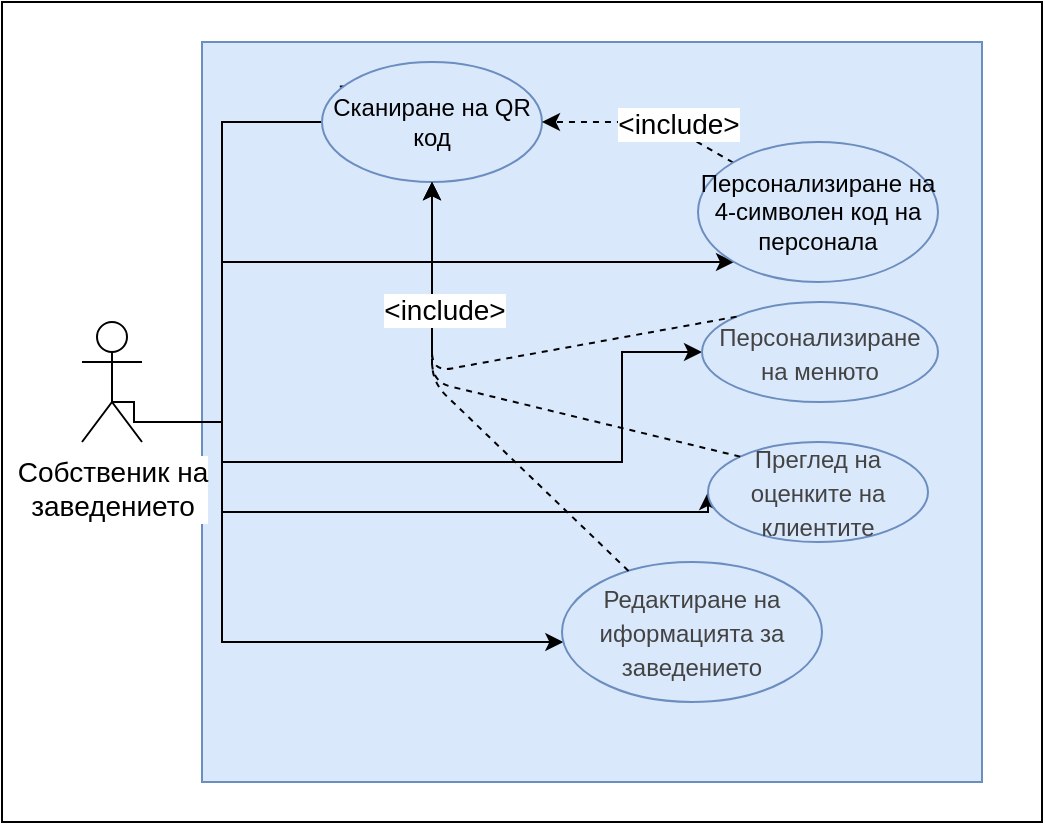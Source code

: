 <mxfile version="12.4.5" type="device"><diagram id="Ti0FHQrg8B8nNryxHIGd" name="Page-1"><mxGraphModel dx="1851" dy="572" grid="1" gridSize="10" guides="1" tooltips="1" connect="1" arrows="1" fold="1" page="1" pageScale="1" pageWidth="827" pageHeight="1169" math="0" shadow="0"><root><mxCell id="0"/><mxCell id="1" parent="0"/><mxCell id="uPaO6OgR8TlkDDPviqSI-29" value="" style="rounded=0;whiteSpace=wrap;html=1;" parent="1" vertex="1"><mxGeometry x="-20" y="20" width="520" height="410" as="geometry"/></mxCell><mxCell id="uPaO6OgR8TlkDDPviqSI-28" value="" style="rounded=0;whiteSpace=wrap;html=1;fillColor=#dae8fc;strokeColor=#6c8ebf;" parent="1" vertex="1"><mxGeometry x="80" y="40" width="390" height="370" as="geometry"/></mxCell><mxCell id="3dcTBB0QiocFrOgWlRWZ-5" style="edgeStyle=orthogonalEdgeStyle;rounded=0;orthogonalLoop=1;jettySize=auto;html=1;exitX=0.5;exitY=0.5;exitDx=0;exitDy=0;exitPerimeter=0;endArrow=none;endFill=0;entryX=0.081;entryY=0.204;entryDx=0;entryDy=0;entryPerimeter=0;" parent="1" source="3dcTBB0QiocFrOgWlRWZ-3" target="3dcTBB0QiocFrOgWlRWZ-7" edge="1"><mxGeometry relative="1" as="geometry"><mxPoint x="80" y="90.529" as="targetPoint"/><Array as="points"><mxPoint x="46" y="220"/><mxPoint x="46" y="230"/><mxPoint x="90" y="230"/><mxPoint x="90" y="80"/><mxPoint x="228" y="80"/><mxPoint x="228" y="62"/></Array></mxGeometry></mxCell><mxCell id="fTbOlUZvTSdx0nsqtqUr-4" style="edgeStyle=orthogonalEdgeStyle;rounded=0;orthogonalLoop=1;jettySize=auto;html=1;" parent="1" source="3dcTBB0QiocFrOgWlRWZ-3" target="uinGL66-rve9Bu9f84rv-5" edge="1"><mxGeometry relative="1" as="geometry"><Array as="points"><mxPoint x="90" y="230"/><mxPoint x="90" y="250"/><mxPoint x="290" y="250"/><mxPoint x="290" y="195"/></Array></mxGeometry></mxCell><mxCell id="fTbOlUZvTSdx0nsqtqUr-5" style="edgeStyle=orthogonalEdgeStyle;rounded=0;orthogonalLoop=1;jettySize=auto;html=1;entryX=0;entryY=0.5;entryDx=0;entryDy=0;" parent="1" source="3dcTBB0QiocFrOgWlRWZ-3" target="uinGL66-rve9Bu9f84rv-4" edge="1"><mxGeometry relative="1" as="geometry"><Array as="points"><mxPoint x="90" y="230"/><mxPoint x="90" y="275"/></Array></mxGeometry></mxCell><mxCell id="fTbOlUZvTSdx0nsqtqUr-6" style="edgeStyle=orthogonalEdgeStyle;rounded=0;orthogonalLoop=1;jettySize=auto;html=1;" parent="1" source="3dcTBB0QiocFrOgWlRWZ-3" target="uinGL66-rve9Bu9f84rv-6" edge="1"><mxGeometry relative="1" as="geometry"><Array as="points"><mxPoint x="90" y="230"/><mxPoint x="90" y="340"/></Array></mxGeometry></mxCell><mxCell id="fTbOlUZvTSdx0nsqtqUr-7" style="edgeStyle=orthogonalEdgeStyle;rounded=0;orthogonalLoop=1;jettySize=auto;html=1;" parent="1" source="3dcTBB0QiocFrOgWlRWZ-3" target="fTbOlUZvTSdx0nsqtqUr-1" edge="1"><mxGeometry relative="1" as="geometry"><Array as="points"><mxPoint x="90" y="230"/><mxPoint x="90" y="150"/></Array></mxGeometry></mxCell><mxCell id="3dcTBB0QiocFrOgWlRWZ-3" value="Собственик на &lt;br&gt;заведението" style="shape=umlActor;verticalLabelPosition=bottom;labelBackgroundColor=#ffffff;verticalAlign=top;html=1;outlineConnect=0;fontSize=14;" parent="1" vertex="1"><mxGeometry x="20" y="180" width="30" height="60" as="geometry"/></mxCell><mxCell id="3dcTBB0QiocFrOgWlRWZ-7" value="&lt;font style=&quot;font-size: 12px&quot;&gt;Сканиране на QR код&lt;/font&gt;" style="ellipse;whiteSpace=wrap;html=1;fillColor=#dae8fc;strokeColor=#6c8ebf;strokeWidth=1;" parent="1" vertex="1"><mxGeometry x="140" y="50" width="110" height="60" as="geometry"/></mxCell><mxCell id="uinGL66-rve9Bu9f84rv-4" value="&lt;span id=&quot;docs-internal-guid-be74b429-7fff-a94e-79b3-cc88062923f7&quot;&gt;&lt;span style=&quot;font-family: &amp;#34;arial&amp;#34; ; color: rgb(67 , 67 , 67) ; background-color: transparent ; vertical-align: baseline ; white-space: pre-wrap&quot;&gt;&lt;font style=&quot;font-size: 12px&quot;&gt;Преглед на оценките на клиентите&lt;/font&gt;&lt;/span&gt;&lt;/span&gt;" style="ellipse;whiteSpace=wrap;html=1;strokeWidth=1;fontSize=14;fillColor=#dae8fc;strokeColor=#6c8ebf;" parent="1" vertex="1"><mxGeometry x="333" y="240" width="110" height="50" as="geometry"/></mxCell><mxCell id="uinGL66-rve9Bu9f84rv-5" value="&lt;span id=&quot;docs-internal-guid-4d04b2e6-7fff-f190-9308-3c3c70a8bca8&quot;&gt;&lt;span style=&quot;font-family: &amp;#34;arial&amp;#34; ; color: rgb(67 , 67 , 67) ; background-color: transparent ; vertical-align: baseline ; white-space: pre-wrap&quot;&gt;&lt;font style=&quot;font-size: 12px&quot;&gt;Персонализиране на менюто&lt;/font&gt;&lt;/span&gt;&lt;/span&gt;" style="ellipse;whiteSpace=wrap;html=1;strokeWidth=1;fontSize=14;fillColor=#dae8fc;strokeColor=#6c8ebf;" parent="1" vertex="1"><mxGeometry x="330" y="170" width="118" height="50" as="geometry"/></mxCell><mxCell id="uinGL66-rve9Bu9f84rv-6" value="&lt;span id=&quot;docs-internal-guid-4d04b2e6-7fff-f190-9308-3c3c70a8bca8&quot;&gt;&lt;span style=&quot;font-family: &amp;#34;arial&amp;#34; ; color: rgb(67 , 67 , 67) ; background-color: transparent ; vertical-align: baseline ; white-space: pre-wrap&quot;&gt;&lt;font style=&quot;font-size: 12px&quot;&gt;Редактиране на иформацията за заведението&lt;/font&gt;&lt;/span&gt;&lt;/span&gt;" style="ellipse;whiteSpace=wrap;html=1;strokeWidth=1;fontSize=14;fillColor=#dae8fc;strokeColor=#6c8ebf;" parent="1" vertex="1"><mxGeometry x="260" y="300" width="130" height="70" as="geometry"/></mxCell><mxCell id="uinGL66-rve9Bu9f84rv-18" value="" style="endArrow=classic;html=1;fontSize=14;dashed=1;exitX=0;exitY=0;exitDx=0;exitDy=0;entryX=1;entryY=0.5;entryDx=0;entryDy=0;" parent="1" source="fTbOlUZvTSdx0nsqtqUr-1" target="3dcTBB0QiocFrOgWlRWZ-7" edge="1"><mxGeometry width="50" height="50" relative="1" as="geometry"><mxPoint x="195" y="200" as="sourcePoint"/><mxPoint x="153.581" y="125.154" as="targetPoint"/><Array as="points"><mxPoint x="310" y="80"/></Array></mxGeometry></mxCell><mxCell id="uinGL66-rve9Bu9f84rv-19" value="&amp;lt;include&amp;gt;" style="text;html=1;align=center;verticalAlign=middle;resizable=0;points=[];;labelBackgroundColor=#ffffff;fontSize=14;" parent="uinGL66-rve9Bu9f84rv-18" vertex="1" connectable="0"><mxGeometry x="0.471" y="-3" relative="1" as="geometry"><mxPoint x="41.05" y="4.12" as="offset"/></mxGeometry></mxCell><mxCell id="fTbOlUZvTSdx0nsqtqUr-1" value="Персонализиране на 4-символен код на персонала" style="ellipse;whiteSpace=wrap;html=1;fillColor=#dae8fc;strokeColor=#6c8ebf;" parent="1" vertex="1"><mxGeometry x="328" y="90" width="120" height="70" as="geometry"/></mxCell><mxCell id="fTbOlUZvTSdx0nsqtqUr-10" value="" style="endArrow=classic;html=1;fontSize=14;dashed=1;exitX=0;exitY=0;exitDx=0;exitDy=0;entryX=0.5;entryY=1;entryDx=0;entryDy=0;" parent="1" source="uinGL66-rve9Bu9f84rv-5" target="3dcTBB0QiocFrOgWlRWZ-7" edge="1"><mxGeometry width="50" height="50" relative="1" as="geometry"><mxPoint x="384" y="100" as="sourcePoint"/><mxPoint x="215" y="130" as="targetPoint"/><Array as="points"><mxPoint x="195" y="205"/></Array></mxGeometry></mxCell><mxCell id="fTbOlUZvTSdx0nsqtqUr-14" value="" style="endArrow=classic;html=1;fontSize=14;dashed=1;exitX=0;exitY=0;exitDx=0;exitDy=0;entryX=0.5;entryY=1;entryDx=0;entryDy=0;" parent="1" source="uinGL66-rve9Bu9f84rv-4" target="3dcTBB0QiocFrOgWlRWZ-7" edge="1"><mxGeometry width="50" height="50" relative="1" as="geometry"><mxPoint x="404" y="120" as="sourcePoint"/><mxPoint x="235" y="150" as="targetPoint"/><Array as="points"><mxPoint x="195" y="210"/></Array></mxGeometry></mxCell><mxCell id="fTbOlUZvTSdx0nsqtqUr-16" value="" style="endArrow=classic;html=1;fontSize=14;dashed=1;entryX=0.5;entryY=1;entryDx=0;entryDy=0;" parent="1" source="uinGL66-rve9Bu9f84rv-6" target="3dcTBB0QiocFrOgWlRWZ-7" edge="1"><mxGeometry width="50" height="50" relative="1" as="geometry"><mxPoint x="414" y="130" as="sourcePoint"/><mxPoint x="245" y="160" as="targetPoint"/><Array as="points"><mxPoint x="195" y="210"/></Array></mxGeometry></mxCell><mxCell id="fTbOlUZvTSdx0nsqtqUr-19" value="&amp;lt;include&amp;gt;" style="text;html=1;align=center;verticalAlign=middle;resizable=0;points=[];;labelBackgroundColor=#ffffff;fontSize=14;" parent="1" vertex="1" connectable="0"><mxGeometry x="160.003" y="170" as="geometry"><mxPoint x="41.05" y="4.12" as="offset"/></mxGeometry></mxCell></root></mxGraphModel></diagram></mxfile>
